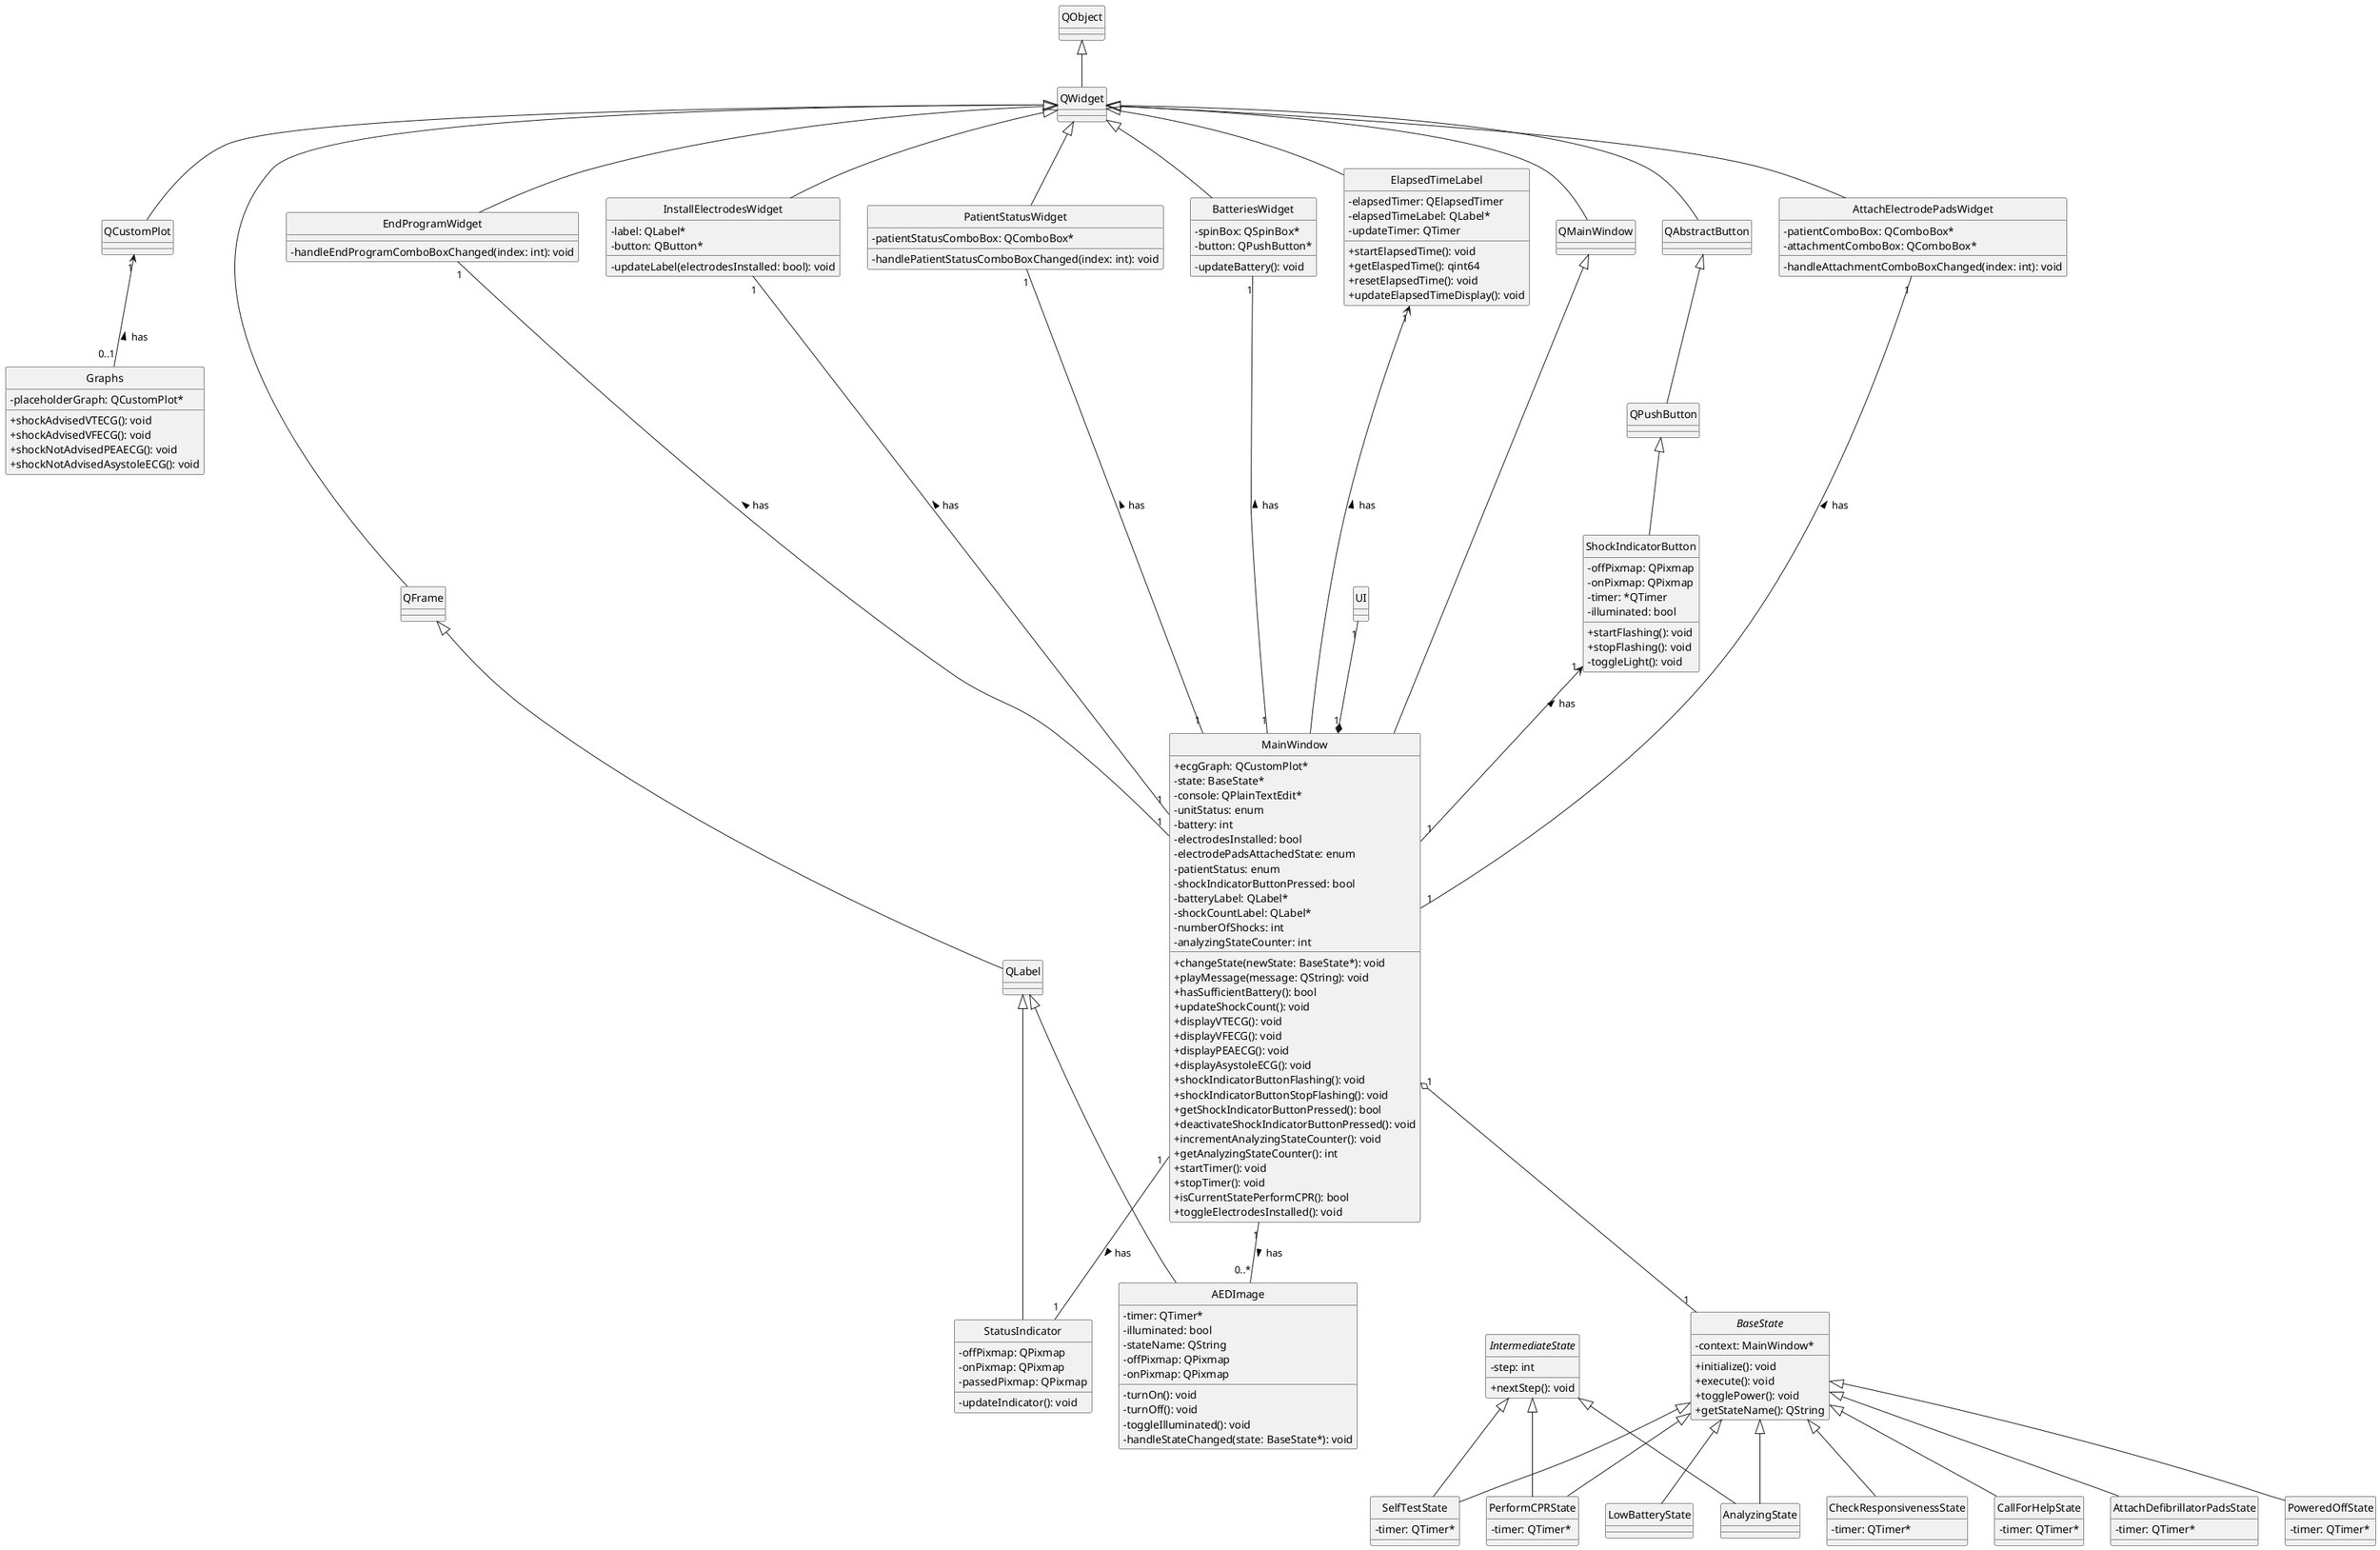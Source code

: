 @startuml ClassDiagram

hide circle
skinparam classAttributeIconSize 0

class QObject

QObject <|-- QWidget
class QWidget

QWidget <|-- QCustomPlot
class QCustomPlot

QWidget <|--QFrame
class QFrame

QFrame <|-- QLabel
class QLabel

QWidget <|-- QAbstractButton
class QAbstractButton

QAbstractButton <|-- QPushButton
class QPushButton

QWidget <|-- QMainWindow
class QMainWindow

QCustomPlot "1" <-- "0..1" Graphs : has <
class Graphs {
  + shockAdvisedVTECG(): void
  + shockAdvisedVFECG(): void
  + shockNotAdvisedPEAECG(): void
  + shockNotAdvisedAsystoleECG(): void
  - placeholderGraph: QCustomPlot*
}

MainWindow "1" -- "1" StatusIndicator : has >
QLabel <|-- StatusIndicator
class StatusIndicator {
  - offPixmap: QPixmap
  - onPixmap: QPixmap
  - passedPixmap: QPixmap
  - updateIndicator(): void
}

MainWindow "1" -- "0..*" AEDImage : has >
QLabel <|-- AEDImage
class AEDImage {
  - timer: QTimer*
  - illuminated: bool
  - stateName: QString
  - offPixmap: QPixmap
  - onPixmap: QPixmap
  - turnOn(): void
  - turnOff(): void
  - toggleIlluminated(): void
  - handleStateChanged(state: BaseState*): void
}

QPushButton <|-- ShockIndicatorButton
ShockIndicatorButton "1" <-- "1" MainWindow : has <
class ShockIndicatorButton {
  - offPixmap: QPixmap
  - onPixmap: QPixmap
  - timer: *QTimer
  - illuminated: bool
  + startFlashing(): void
  + stopFlashing(): void
  - toggleLight(): void
}

QWidget <|-- AttachElectrodePadsWidget
AttachElectrodePadsWidget "1" -- "1" MainWindow : has <
class AttachElectrodePadsWidget {
  - patientComboBox: QComboBox*
  - attachmentComboBox: QComboBox*
  - handleAttachmentComboBoxChanged(index: int): void
}

QWidget <|-- BatteriesWidget
BatteriesWidget "1" -- "1" MainWindow : has <
class BatteriesWidget {
  - spinBox: QSpinBox*
  - button: QPushButton*
  - updateBattery(): void
}

QWidget <|-- ElapsedTimeLabel
ElapsedTimeLabel "1" <-- MainWindow : has <
class ElapsedTimeLabel {
  - elapsedTimer: QElapsedTimer
  - elapsedTimeLabel: QLabel*
  - updateTimer: QTimer
  + startElapsedTime(): void
  + getElaspedTime(): qint64
  + resetElapsedTime(): void
  + updateElapsedTimeDisplay(): void
}

QWidget <|-- EndProgramWidget
EndProgramWidget "1" -- "1" MainWindow : has <
class EndProgramWidget {
  - handleEndProgramComboBoxChanged(index: int): void
}

QWidget <|-- InstallElectrodesWidget
InstallElectrodesWidget "1" -- "1" MainWindow : has <
class InstallElectrodesWidget {
  - label: QLabel*
  - button: QButton*
  - updateLabel(electrodesInstalled: bool): void
}

QWidget <|-- PatientStatusWidget
PatientStatusWidget "1" -- "1" MainWindow : has <
class PatientStatusWidget {
  - patientStatusComboBox: QComboBox*
  - handlePatientStatusComboBoxChanged(index: int): void
}

together {
  UI "1" --* "1" MainWindow
  class UI

  QMainWindow <|-- MainWindow
  class MainWindow {
    + ecgGraph: QCustomPlot*
    - state: BaseState*
    - console: QPlainTextEdit*
    - unitStatus: enum
    - battery: int
    - electrodesInstalled: bool
    - electrodePadsAttachedState: enum
    - patientStatus: enum
    - shockIndicatorButtonPressed: bool
    - batteryLabel: QLabel*
    - shockCountLabel: QLabel*
    - numberOfShocks: int
    - analyzingStateCounter: int
    + changeState(newState: BaseState*): void
    + playMessage(message: QString): void
    + hasSufficientBattery(): bool
    + updateShockCount(): void
    + displayVTECG(): void
    + displayVFECG(): void
    + displayPEAECG(): void
    + displayAsystoleECG(): void
    + shockIndicatorButtonFlashing(): void
    + shockIndicatorButtonStopFlashing(): void
    + getShockIndicatorButtonPressed(): bool
    + deactivateShockIndicatorButtonPressed(): void
    + incrementAnalyzingStateCounter(): void
    + getAnalyzingStateCounter(): int
    + startTimer(): void
    + stopTimer(): void
    + isCurrentStatePerformCPR(): bool
    + toggleElectrodesInstalled(): void
  }
}

together {
  MainWindow "1" o-- "1" BaseState
  abstract class BaseState {
    - context: MainWindow*
    + initialize(): void
    + execute(): void
    + togglePower(): void
    + getStateName(): QString
  }

  abstract class IntermediateState {
    - step: int
    + nextStep(): void
  }

  BaseState <|-- PoweredOffState
  class PoweredOffState {
    - timer: QTimer*
  }

  BaseState <|-- SelfTestState
  IntermediateState <|-- SelfTestState
  class SelfTestState {
    - timer: QTimer*
  }

  BaseState <|-- LowBatteryState
  class LowBatteryState

  BaseState <|-- CheckResponsivenessState
  class CheckResponsivenessState {
    - timer: QTimer*
  }

  BaseState <|-- CallForHelpState
  class CallForHelpState {
    - timer: QTimer*
  }

  BaseState <|-- AttachDefibrillatorPadsState
  class AttachDefibrillatorPadsState {
    - timer: QTimer*
  }

  BaseState <|-- AnalyzingState
  IntermediateState <|-- AnalyzingState
  class AnalyzingState

  BaseState <|-- PerformCPRState
  IntermediateState <|-- PerformCPRState
  class PerformCPRState {
    - timer: QTimer*
  }
}

@enduml

